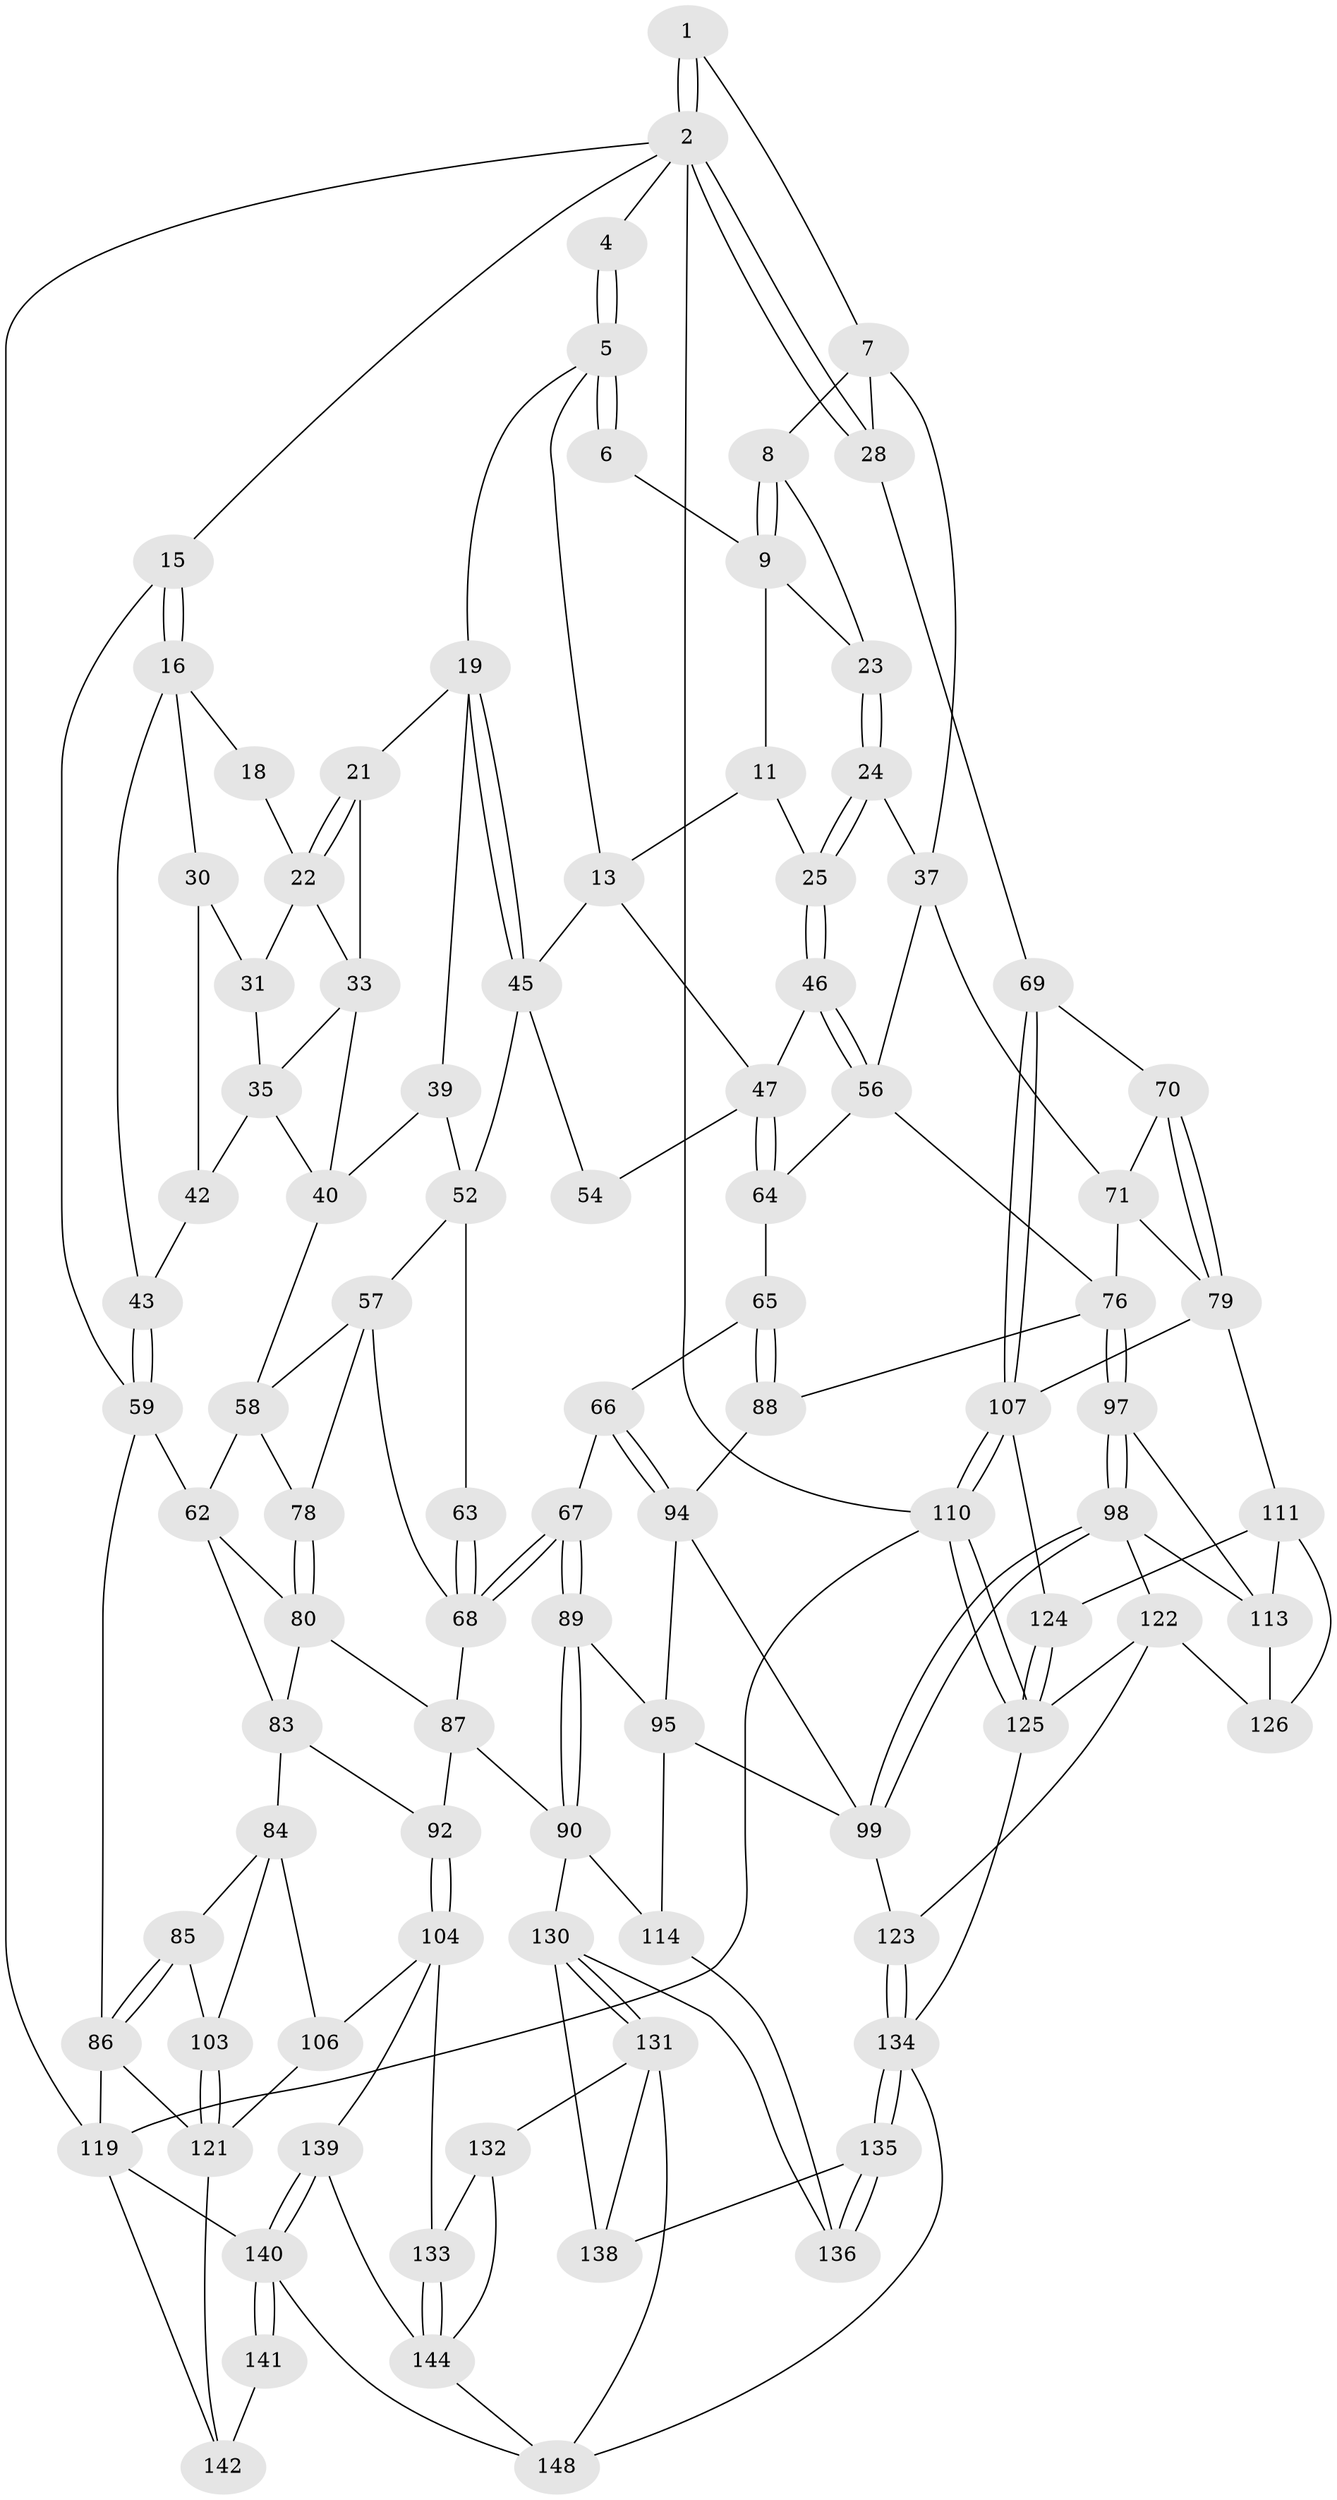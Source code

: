 // original degree distribution, {3: 0.02666666666666667, 6: 0.26, 4: 0.24666666666666667, 5: 0.4666666666666667}
// Generated by graph-tools (version 1.1) at 2025/11/02/27/25 16:11:53]
// undirected, 95 vertices, 204 edges
graph export_dot {
graph [start="1"]
  node [color=gray90,style=filled];
  1 [pos="+0.967750294099813+0"];
  2 [pos="+1+0",super="+3"];
  4 [pos="+0.29939511753309034+0"];
  5 [pos="+0.4730822283374596+0",super="+14"];
  6 [pos="+0.6187773606416938+0"];
  7 [pos="+0.8708532698060307+0.06343500217044475",super="+29"];
  8 [pos="+0.8285984741236551+0.12969252847146343"];
  9 [pos="+0.6976326162330206+0.05909407713675455",super="+10"];
  11 [pos="+0.6638766223206787+0.12348619174952714",super="+12"];
  13 [pos="+0.5066156173898795+0.10426747470469583",super="+44"];
  15 [pos="+0+0.08604659459280686"];
  16 [pos="+0+0.12873688876542122",super="+17"];
  18 [pos="+0.26303487259645053+0"];
  19 [pos="+0.3770070352512296+0.2131073890147256",super="+20"];
  21 [pos="+0.29790661400528956+0.1634790446829925"];
  22 [pos="+0.2548079736103357+0.0495850143005441",super="+32"];
  23 [pos="+0.7108905815848958+0.14698794738288173",super="+27"];
  24 [pos="+0.6598660838360936+0.2538674716654449",super="+38"];
  25 [pos="+0.6553743132659752+0.25917132621088146",super="+26"];
  28 [pos="+1+0.22679955187414222"];
  30 [pos="+0.07702284695600178+0.15362300939341142",super="+41"];
  31 [pos="+0.19449326674205883+0.14640489533541493",super="+36"];
  33 [pos="+0.23612076563655077+0.19050719565613014",super="+34"];
  35 [pos="+0.1876768940455841+0.2053793450715006",super="+49"];
  37 [pos="+0.8819022800720163+0.28298232077006",super="+55"];
  39 [pos="+0.27954182338484856+0.2808122784363403"];
  40 [pos="+0.2636825616401308+0.2830309015154479",super="+50"];
  42 [pos="+0.1134881437668523+0.30531381626249043"];
  43 [pos="+0.09071353252153908+0.3106169219717633"];
  45 [pos="+0.42947597640957946+0.285549103974462",super="+51"];
  46 [pos="+0.6552402447872239+0.2887347580530051"];
  47 [pos="+0.6023821467598275+0.33649712061559894",super="+48"];
  52 [pos="+0.3971053904187283+0.370445152710923",super="+53"];
  54 [pos="+0.5309472699812384+0.3516028342704692"];
  56 [pos="+0.8320130328323725+0.3499322805227087",super="+74"];
  57 [pos="+0.36956163963421534+0.4070608048290173",super="+73"];
  58 [pos="+0.18250828517287604+0.36234515861786604",super="+61"];
  59 [pos="+0+0.4121450615718732",super="+60"];
  62 [pos="+0.1356531075113812+0.4802026994283059",super="+82"];
  63 [pos="+0.49399013220940186+0.38867505398926566"];
  64 [pos="+0.6052661848325567+0.4251201065147469"];
  65 [pos="+0.5029353270144491+0.5053027564000417"];
  66 [pos="+0.478950342080655+0.5210709437160176"];
  67 [pos="+0.4552459415304117+0.5157386100494575"];
  68 [pos="+0.45268112007217964+0.5140465179032538",super="+72"];
  69 [pos="+1+0.4809923806772198"];
  70 [pos="+0.9352131625651056+0.44783461656231316"];
  71 [pos="+0.8460995588846906+0.3596422148004201",super="+75"];
  76 [pos="+0.8149634457048546+0.6045396985229493",super="+77"];
  78 [pos="+0.23615015368727757+0.46698962634444674"];
  79 [pos="+0.8661726774497632+0.6059423772781608",super="+109"];
  80 [pos="+0.2376583388533489+0.5779476089127932",super="+81"];
  83 [pos="+0.10705471304056952+0.5974966321160514",super="+93"];
  84 [pos="+0.08511513460597661+0.6132800205448203",super="+102"];
  85 [pos="+0+0.6021553351849993"];
  86 [pos="+0+0.5681074048443696",super="+118"];
  87 [pos="+0.33040969669708714+0.5558087934687396",super="+91"];
  88 [pos="+0.684866055111719+0.559355001349482"];
  89 [pos="+0.39668572543384634+0.6663832139895596"];
  90 [pos="+0.35654635116794703+0.7005032451374785",super="+115"];
  92 [pos="+0.2608366279852735+0.7052084538118147"];
  94 [pos="+0.5129554405575679+0.5714680399123014",super="+96"];
  95 [pos="+0.4534544098949661+0.6682889536413338",super="+101"];
  97 [pos="+0.8090655321684252+0.6151808063166692"];
  98 [pos="+0.6659953540148433+0.6936193729986192",super="+116"];
  99 [pos="+0.5924157074578614+0.6686852276580205",super="+100"];
  103 [pos="+0.04067237007703656+0.7197823666001005"];
  104 [pos="+0.2087209383688694+0.7763252985463887",super="+105"];
  106 [pos="+0.13551939620937026+0.7740045250481362"];
  107 [pos="+1+0.6136405640583534",super="+108"];
  110 [pos="+1+1"];
  111 [pos="+0.8872238287115345+0.7375325412062846",super="+112"];
  113 [pos="+0.7989123431841052+0.6477412322225594",super="+117"];
  114 [pos="+0.5180371124781836+0.7293599757704371"];
  119 [pos="+0+1",super="+120"];
  121 [pos="+0+0.736429904933559",super="+129"];
  122 [pos="+0.6715528273617397+0.817233091132059",super="+127"];
  123 [pos="+0.6249055589427723+0.8126589489052447"];
  124 [pos="+0.9424520471442793+0.7473351108921894"];
  125 [pos="+1+1",super="+128"];
  126 [pos="+0.8078295478323377+0.8803846046501245"];
  130 [pos="+0.3973736803138777+0.8168264243274315",super="+137"];
  131 [pos="+0.38010507240471014+0.8427925815726925",super="+145"];
  132 [pos="+0.37328169596682464+0.8499998281518617"];
  133 [pos="+0.280446429621177+0.8302310591552883"];
  134 [pos="+0.5687535915248095+0.8777168088861348",super="+143"];
  135 [pos="+0.5516626101900584+0.8741556325146438"];
  136 [pos="+0.513255714940584+0.7678874023343665"];
  138 [pos="+0.5209901307545379+0.8795264529427903"];
  139 [pos="+0.19847077958356396+0.9421814467407715"];
  140 [pos="+0.17668296722199278+0.9849290784684261",super="+150"];
  141 [pos="+0.14455764796990872+0.9568836438972482"];
  142 [pos="+0.0865955917589964+0.8352059902760618",super="+146"];
  144 [pos="+0.27786893671950985+0.9105947482460869",super="+147"];
  148 [pos="+0.3992728883313412+1",super="+149"];
  1 -- 2;
  1 -- 2;
  1 -- 7;
  2 -- 28;
  2 -- 28;
  2 -- 110;
  2 -- 4;
  2 -- 15;
  2 -- 119;
  4 -- 5;
  4 -- 5;
  5 -- 6;
  5 -- 6;
  5 -- 13;
  5 -- 19;
  6 -- 9;
  7 -- 8;
  7 -- 28;
  7 -- 37;
  8 -- 9;
  8 -- 9;
  8 -- 23;
  9 -- 11;
  9 -- 23;
  11 -- 25 [weight=2];
  11 -- 13;
  13 -- 45;
  13 -- 47;
  15 -- 16;
  15 -- 16;
  15 -- 59;
  16 -- 43;
  16 -- 18;
  16 -- 30;
  18 -- 22;
  19 -- 45;
  19 -- 45;
  19 -- 21;
  19 -- 39;
  21 -- 22;
  21 -- 22;
  21 -- 33;
  22 -- 33;
  22 -- 31;
  23 -- 24 [weight=2];
  23 -- 24;
  24 -- 25;
  24 -- 25;
  24 -- 37;
  25 -- 46;
  25 -- 46;
  28 -- 69;
  30 -- 31 [weight=2];
  30 -- 42;
  31 -- 35;
  33 -- 40;
  33 -- 35;
  35 -- 40;
  35 -- 42;
  37 -- 56;
  37 -- 71;
  39 -- 40;
  39 -- 52;
  40 -- 58;
  42 -- 43;
  43 -- 59;
  43 -- 59;
  45 -- 52;
  45 -- 54;
  46 -- 47;
  46 -- 56;
  46 -- 56;
  47 -- 64;
  47 -- 64;
  47 -- 54;
  52 -- 63;
  52 -- 57;
  56 -- 64;
  56 -- 76;
  57 -- 58;
  57 -- 78;
  57 -- 68;
  58 -- 62;
  58 -- 78;
  59 -- 62;
  59 -- 86;
  62 -- 80;
  62 -- 83;
  63 -- 68;
  63 -- 68;
  64 -- 65;
  65 -- 66;
  65 -- 88;
  65 -- 88;
  66 -- 67;
  66 -- 94;
  66 -- 94;
  67 -- 68;
  67 -- 68;
  67 -- 89;
  67 -- 89;
  68 -- 87;
  69 -- 70;
  69 -- 107;
  69 -- 107;
  70 -- 71;
  70 -- 79;
  70 -- 79;
  71 -- 76;
  71 -- 79;
  76 -- 97;
  76 -- 97;
  76 -- 88;
  78 -- 80;
  78 -- 80;
  79 -- 111;
  79 -- 107;
  80 -- 87;
  80 -- 83;
  83 -- 84;
  83 -- 92;
  84 -- 85;
  84 -- 106;
  84 -- 103;
  85 -- 86;
  85 -- 86;
  85 -- 103;
  86 -- 121;
  86 -- 119;
  87 -- 90;
  87 -- 92;
  88 -- 94;
  89 -- 90;
  89 -- 90;
  89 -- 95;
  90 -- 114;
  90 -- 130;
  92 -- 104;
  92 -- 104;
  94 -- 95;
  94 -- 99;
  95 -- 114;
  95 -- 99;
  97 -- 98;
  97 -- 98;
  97 -- 113;
  98 -- 99;
  98 -- 99;
  98 -- 122;
  98 -- 113;
  99 -- 123;
  103 -- 121;
  103 -- 121;
  104 -- 133;
  104 -- 106;
  104 -- 139;
  106 -- 121;
  107 -- 110;
  107 -- 110;
  107 -- 124;
  110 -- 125;
  110 -- 125;
  110 -- 119;
  111 -- 124;
  111 -- 113;
  111 -- 126;
  113 -- 126;
  114 -- 136;
  119 -- 140;
  119 -- 142;
  121 -- 142;
  122 -- 123;
  122 -- 125;
  122 -- 126;
  123 -- 134;
  123 -- 134;
  124 -- 125;
  124 -- 125;
  125 -- 134;
  130 -- 131;
  130 -- 131;
  130 -- 136;
  130 -- 138;
  131 -- 132;
  131 -- 138;
  131 -- 148;
  132 -- 133;
  132 -- 144;
  133 -- 144;
  133 -- 144;
  134 -- 135;
  134 -- 135;
  134 -- 148;
  135 -- 136;
  135 -- 136;
  135 -- 138;
  139 -- 140;
  139 -- 140;
  139 -- 144;
  140 -- 141;
  140 -- 141;
  140 -- 148;
  141 -- 142 [weight=2];
  144 -- 148;
}
